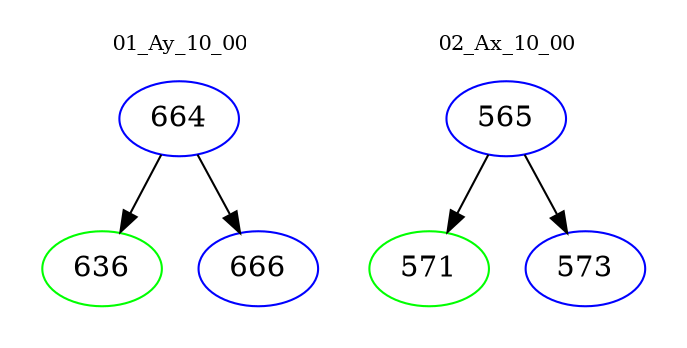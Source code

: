 digraph{
subgraph cluster_0 {
color = white
label = "01_Ay_10_00";
fontsize=10;
T0_664 [label="664", color="blue"]
T0_664 -> T0_636 [color="black"]
T0_636 [label="636", color="green"]
T0_664 -> T0_666 [color="black"]
T0_666 [label="666", color="blue"]
}
subgraph cluster_1 {
color = white
label = "02_Ax_10_00";
fontsize=10;
T1_565 [label="565", color="blue"]
T1_565 -> T1_571 [color="black"]
T1_571 [label="571", color="green"]
T1_565 -> T1_573 [color="black"]
T1_573 [label="573", color="blue"]
}
}
